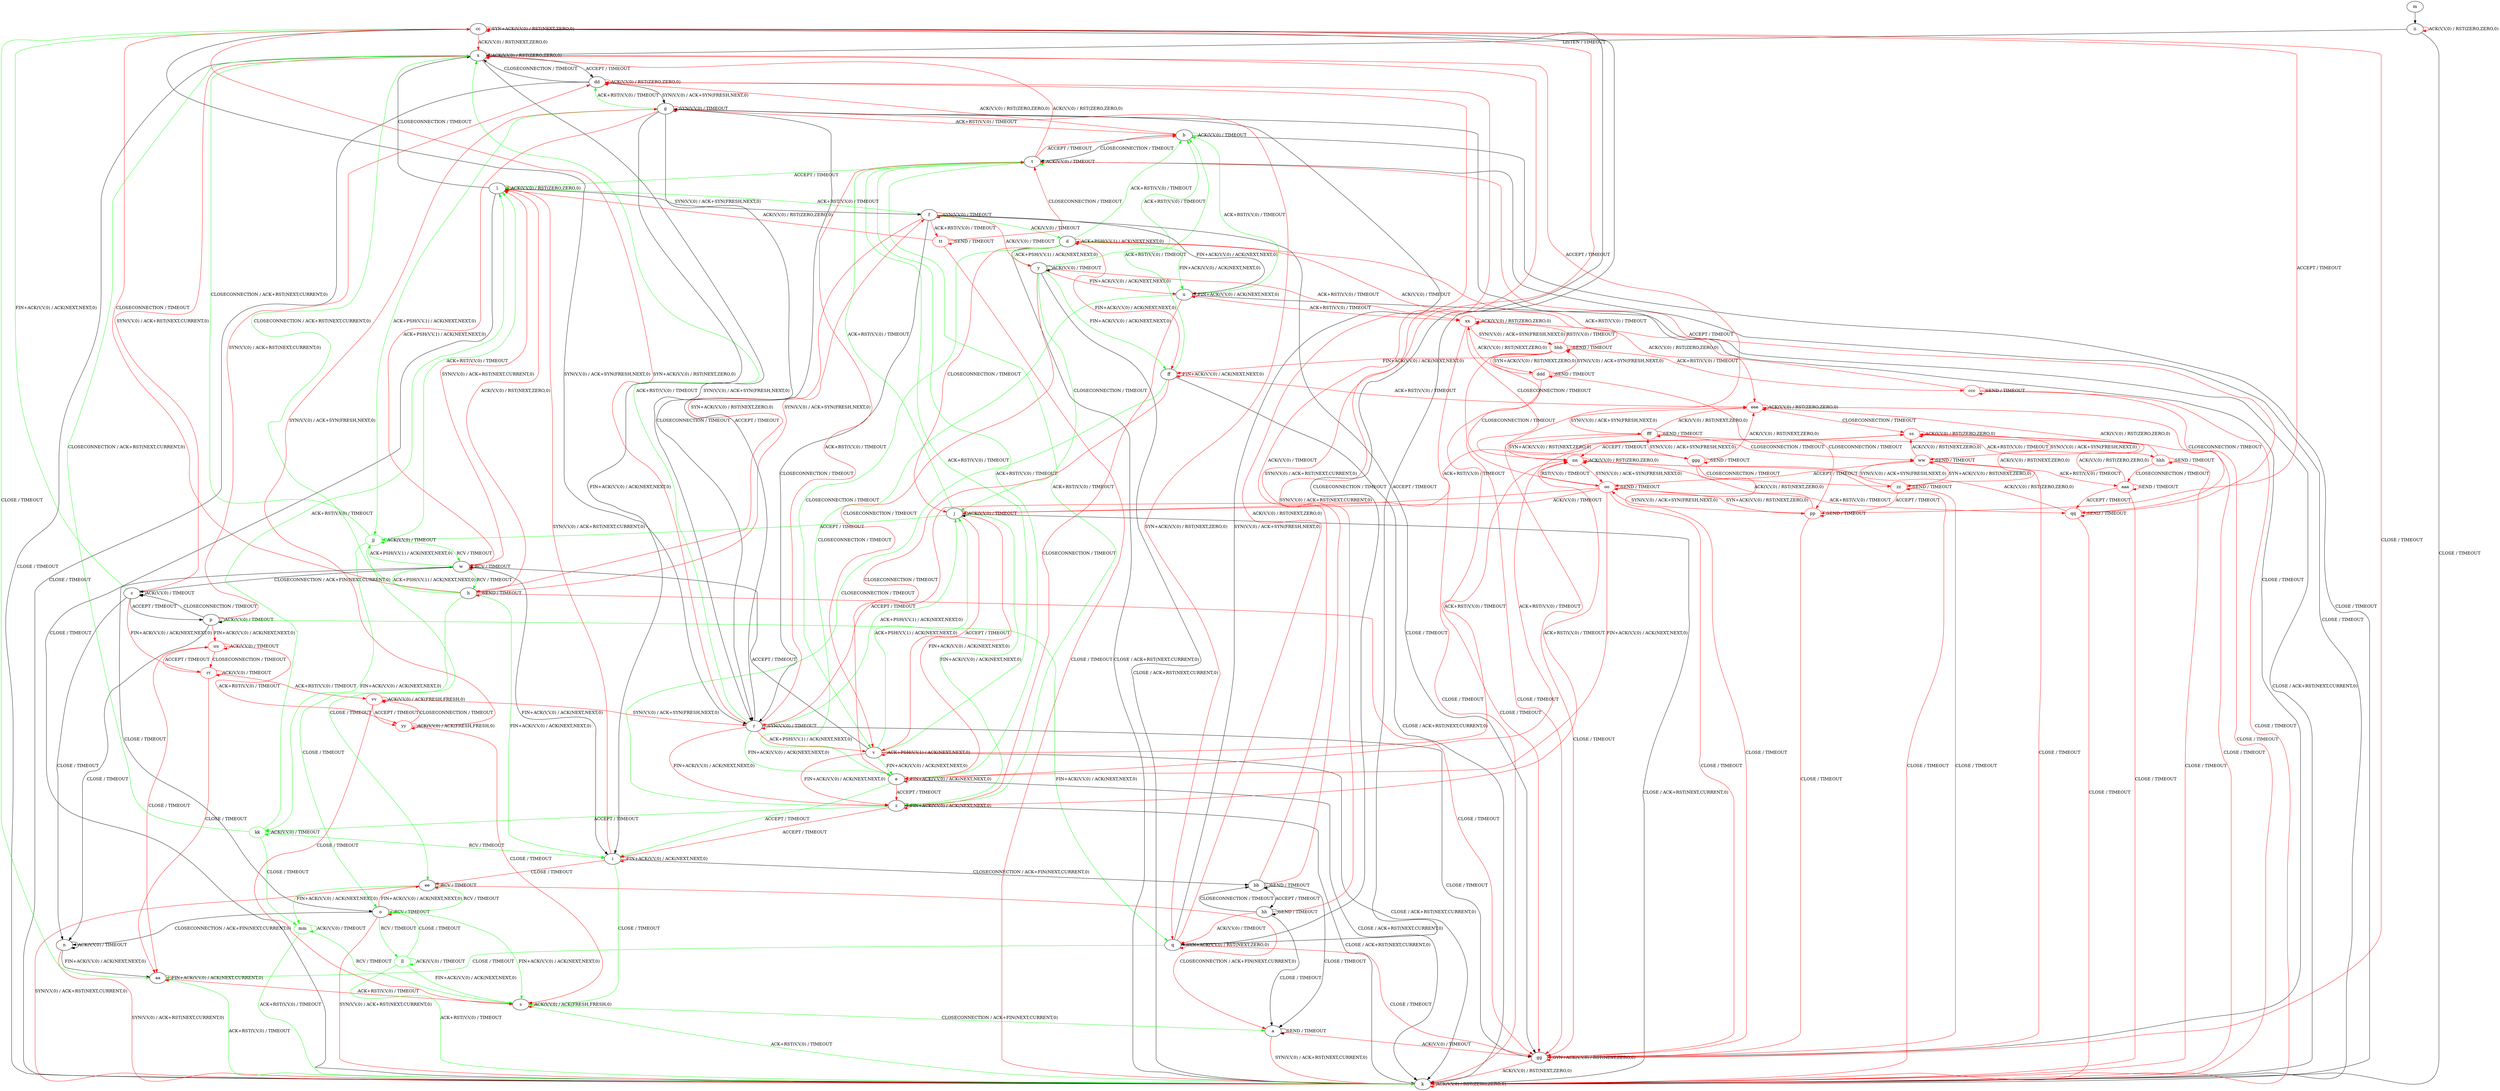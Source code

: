 digraph "" {
	graph ["Incoming time"=7.3502891063690186,
		"Outgoing time"=10.018755912780762,
		Output="{'States': 60, 'Transitions': 945, 'Filename': '../results/tcp/TCP_FreeBSD_Server-TCP_Windows8_Server-cvc4-1.dot'}",
		Reference="{'States': 56, 'Transitions': 716, 'Filename': '../subjects/tcp/TCP_FreeBSD_Server.dot'}",
		Solver=cvc4,
		Updated="{'States': 39, 'Transitions': 495, 'Filename': '../subjects/tcp/TCP_Windows8_Server.dot'}",
		"f-measure"=0.4393063583815029,
		precision=0.5373737373737374,
		recall=0.3715083798882682
	];
	a -> a [key=0,
	label="SEND / TIMEOUT"];
a -> k [key=0,
color=red,
label="SYN(V,V,0) / ACK+RST(NEXT,CURRENT,0)"];
a -> gg [key=0,
color=red,
label="ACK(V,V,0) / TIMEOUT"];
b -> b [key=0,
color=green,
label="ACK(V,V,0) / TIMEOUT"];
b -> k [key=0,
label="CLOSE / TIMEOUT"];
b -> t [key=0,
label="CLOSECONNECTION / TIMEOUT"];
b -> dd [key=0,
color=red,
label="ACK(V,V,0) / RST(ZERO,ZERO,0)"];
c -> c [key=0,
label="ACK(V,V,0) / TIMEOUT"];
c -> n [key=0,
label="CLOSE / TIMEOUT"];
c -> p [key=0,
label="ACCEPT / TIMEOUT"];
c -> x [key=0,
color=red,
label="SYN(V,V,0) / ACK+RST(NEXT,CURRENT,0)"];
c -> cc [key=0,
color=green,
label="FIN+ACK(V,V,0) / ACK(NEXT,NEXT,0)"];
rr [color=red];
c -> rr [key=0,
color=red,
label="FIN+ACK(V,V,0) / ACK(NEXT,NEXT,0)"];
d -> b [key=0,
color=green,
label="ACK+RST(V,V,0) / TIMEOUT"];
d -> d [key=0,
color=red,
label="ACK+PSH(V,V,1) / ACK(NEXT,NEXT,0)"];
d -> j [key=0,
color=red,
label="CLOSECONNECTION / TIMEOUT"];
d -> k [key=0,
label="CLOSE / ACK+RST(NEXT,CURRENT,0)"];
d -> u [key=0,
color=green,
label="FIN+ACK(V,V,0) / ACK(NEXT,NEXT,0)"];
d -> v [key=0,
color=green,
label="CLOSECONNECTION / TIMEOUT"];
d -> y [key=0,
color=green,
label="ACK+PSH(V,V,1) / ACK(NEXT,NEXT,0)"];
d -> ff [key=0,
color=red,
label="FIN+ACK(V,V,0) / ACK(NEXT,NEXT,0)"];
eee [color=red];
d -> eee [key=0,
color=red,
label="ACK+RST(V,V,0) / TIMEOUT"];
e -> e [key=0,
color=red,
label="FIN+ACK(V,V,0) / ACK(NEXT,NEXT,0)"];
e -> i [key=0,
color=green,
label="ACCEPT / TIMEOUT"];
e -> k [key=0,
label="CLOSE / ACK+RST(NEXT,CURRENT,0)"];
e -> t [key=0,
color=green,
label="ACK+RST(V,V,0) / TIMEOUT"];
e -> z [key=0,
color=red,
label="ACCEPT / TIMEOUT"];
ss [color=red];
e -> ss [key=0,
color=red,
label="ACK+RST(V,V,0) / TIMEOUT"];
f -> d [key=0,
color=green,
label="ACK(V,V,0) / TIMEOUT"];
f -> f [key=0,
color=red,
label="SYN(V,V,0) / TIMEOUT"];
f -> h [key=0,
color=red,
label="SYN+ACK(V,V,0) / RST(NEXT,ZERO,0)"];
f -> l [key=0,
color=green,
label="ACK+RST(V,V,0) / TIMEOUT"];
f -> r [key=0,
label="CLOSECONNECTION / TIMEOUT"];
f -> u [key=0,
label="FIN+ACK(V,V,0) / ACK(NEXT,NEXT,0)"];
f -> y [key=0,
color=red,
label="ACK(V,V,0) / TIMEOUT"];
f -> gg [key=0,
label="CLOSE / TIMEOUT"];
tt [color=red];
f -> tt [key=0,
color=red,
label="ACK+RST(V,V,0) / TIMEOUT"];
g -> b [key=0,
color=red,
label="ACK+RST(V,V,0) / TIMEOUT"];
g -> g [key=0,
color=red,
label="SYN(V,V,0) / TIMEOUT"];
g -> i [key=0,
label="FIN+ACK(V,V,0) / ACK(NEXT,NEXT,0)"];
g -> q [key=0,
color=red,
label="SYN+ACK(V,V,0) / RST(NEXT,ZERO,0)"];
g -> r [key=0,
label="CLOSECONNECTION / TIMEOUT"];
g -> w [key=0,
color=red,
label="ACK+PSH(V,V,1) / ACK(NEXT,NEXT,0)"];
g -> dd [key=0,
color=green,
label="ACK+RST(V,V,0) / TIMEOUT"];
g -> gg [key=0,
label="CLOSE / TIMEOUT"];
jj [color=green];
g -> jj [key=0,
color=green,
label="ACK+PSH(V,V,1) / ACK(NEXT,NEXT,0)"];
h -> f [key=0,
color=red,
label="SYN(V,V,0) / ACK+SYN(FRESH,NEXT,0)"];
h -> h [key=0,
color=red,
label="SEND / TIMEOUT"];
h -> i [key=0,
color=green,
label="FIN+ACK(V,V,0) / ACK(NEXT,NEXT,0)"];
h -> l [key=0,
color=red,
label="ACK(V,V,0) / RST(NEXT,ZERO,0)"];
h -> o [key=0,
color=green,
label="CLOSE / TIMEOUT"];
h -> w [key=0,
color=green,
label="ACK+PSH(V,V,1) / ACK(NEXT,NEXT,0)"];
h -> x [key=0,
color=green,
label="CLOSECONNECTION / ACK+RST(NEXT,CURRENT,0)"];
h -> cc [key=0,
color=red,
label="CLOSECONNECTION / TIMEOUT"];
h -> gg [key=0,
color=red,
label="CLOSE / TIMEOUT"];
i -> i [key=0,
color=red,
label="FIN+ACK(V,V,0) / ACK(NEXT,NEXT,0)"];
i -> l [key=0,
color=red,
label="SYN(V,V,0) / ACK+RST(NEXT,CURRENT,0)"];
i -> s [key=0,
color=green,
label="CLOSE / TIMEOUT"];
i -> bb [key=0,
label="CLOSECONNECTION / ACK+FIN(NEXT,CURRENT,0)"];
i -> ee [key=0,
color=red,
label="CLOSE / TIMEOUT"];
j -> e [key=0,
color=red,
label="FIN+ACK(V,V,0) / ACK(NEXT,NEXT,0)"];
j -> j [key=0,
label="ACK(V,V,0) / TIMEOUT"];
j -> k [key=0,
label="CLOSE / ACK+RST(NEXT,CURRENT,0)"];
j -> t [key=0,
color=green,
label="ACK+RST(V,V,0) / TIMEOUT"];
j -> v [key=0,
color=red,
label="ACCEPT / TIMEOUT"];
j -> z [key=0,
color=green,
label="FIN+ACK(V,V,0) / ACK(NEXT,NEXT,0)"];
j -> jj [key=0,
color=green,
label="ACCEPT / TIMEOUT"];
j -> ss [key=0,
color=red,
label="ACK+RST(V,V,0) / TIMEOUT"];
k -> k [key=0,
color=red,
label="ACK(V,V,0) / RST(ZERO,ZERO,0)"];
l -> f [key=0,
label="SYN(V,V,0) / ACK+SYN(FRESH,NEXT,0)"];
l -> k [key=0,
label="CLOSE / TIMEOUT"];
l -> l [key=0,
color=red,
label="ACK(V,V,0) / RST(ZERO,ZERO,0)"];
l -> x [key=0,
label="CLOSECONNECTION / TIMEOUT"];
m -> ii [key=0];
n -> k [key=0,
color=red,
label="SYN(V,V,0) / ACK+RST(NEXT,CURRENT,0)"];
n -> n [key=0,
label="ACK(V,V,0) / TIMEOUT"];
n -> aa [key=0,
label="FIN+ACK(V,V,0) / ACK(NEXT,NEXT,0)"];
o -> k [key=0,
color=red,
label="SYN(V,V,0) / ACK+RST(NEXT,CURRENT,0)"];
o -> n [key=0,
label="CLOSECONNECTION / ACK+FIN(NEXT,CURRENT,0)"];
o -> o [key=0,
color=red,
label="RCV / TIMEOUT"];
o -> s [key=0,
color=green,
label="FIN+ACK(V,V,0) / ACK(NEXT,NEXT,0)"];
o -> ee [key=0,
color=red,
label="FIN+ACK(V,V,0) / ACK(NEXT,NEXT,0)"];
ll [color=green];
o -> ll [key=0,
color=green,
label="RCV / TIMEOUT"];
p -> c [key=0,
label="CLOSECONNECTION / TIMEOUT"];
p -> n [key=0,
label="CLOSE / TIMEOUT"];
p -> p [key=0,
label="ACK(V,V,0) / TIMEOUT"];
p -> q [key=0,
color=green,
label="FIN+ACK(V,V,0) / ACK(NEXT,NEXT,0)"];
p -> dd [key=0,
color=red,
label="SYN(V,V,0) / ACK+RST(NEXT,CURRENT,0)"];
uu [color=red];
p -> uu [key=0,
color=red,
label="FIN+ACK(V,V,0) / ACK(NEXT,NEXT,0)"];
q -> g [key=0,
label="SYN(V,V,0) / ACK+SYN(FRESH,NEXT,0)"];
q -> q [key=0,
color=red,
label="SYN+ACK(V,V,0) / RST(NEXT,ZERO,0)"];
q -> aa [key=0,
color=green,
label="CLOSE / TIMEOUT"];
q -> cc [key=0,
label="CLOSECONNECTION / TIMEOUT"];
q -> dd [key=0,
color=red,
label="ACK(V,V,0) / RST(NEXT,ZERO,0)"];
q -> gg [key=0,
color=red,
label="CLOSE / TIMEOUT"];
r -> e [key=0,
color=green,
label="FIN+ACK(V,V,0) / ACK(NEXT,NEXT,0)"];
r -> g [key=0,
label="ACCEPT / TIMEOUT"];
r -> j [key=0,
color=green,
label="ACK+PSH(V,V,1) / ACK(NEXT,NEXT,0)"];
r -> r [key=0,
color=red,
label="SYN(V,V,0) / TIMEOUT"];
r -> t [key=0,
color=red,
label="ACK+RST(V,V,0) / TIMEOUT"];
r -> v [key=0,
color=red,
label="ACK+PSH(V,V,1) / ACK(NEXT,NEXT,0)"];
r -> x [key=0,
color=green,
label="ACK+RST(V,V,0) / TIMEOUT"];
r -> z [key=0,
color=red,
label="FIN+ACK(V,V,0) / ACK(NEXT,NEXT,0)"];
r -> cc [key=0,
color=red,
label="SYN+ACK(V,V,0) / RST(NEXT,ZERO,0)"];
r -> gg [key=0,
label="CLOSE / TIMEOUT"];
s -> a [key=0,
color=green,
label="CLOSECONNECTION / ACK+FIN(NEXT,CURRENT,0)"];
s -> k [key=0,
color=green,
label="ACK+RST(V,V,0) / TIMEOUT"];
s -> s [key=0,
color=red,
label="ACK(V,V,0) / ACK(FRESH,FRESH,0)"];
t -> b [key=0,
color=red,
label="ACCEPT / TIMEOUT"];
t -> k [key=0,
label="CLOSE / TIMEOUT"];
t -> l [key=0,
color=green,
label="ACCEPT / TIMEOUT"];
t -> t [key=0,
color=green,
label="ACK(V,V,0) / TIMEOUT"];
t -> x [key=0,
color=red,
label="ACK(V,V,0) / RST(ZERO,ZERO,0)"];
u -> b [key=0,
color=green,
label="ACK+RST(V,V,0) / TIMEOUT"];
u -> e [key=0,
color=green,
label="CLOSECONNECTION / TIMEOUT"];
u -> k [key=0,
label="CLOSE / ACK+RST(NEXT,CURRENT,0)"];
u -> u [key=0,
color=red,
label="FIN+ACK(V,V,0) / ACK(NEXT,NEXT,0)"];
u -> z [key=0,
color=red,
label="CLOSECONNECTION / TIMEOUT"];
xx [color=red];
u -> xx [key=0,
color=red,
label="ACK+RST(V,V,0) / TIMEOUT"];
v -> e [key=0,
color=green,
label="FIN+ACK(V,V,0) / ACK(NEXT,NEXT,0)"];
v -> j [key=0,
color=green,
label="ACK+PSH(V,V,1) / ACK(NEXT,NEXT,0)"];
v -> k [key=0,
label="CLOSE / ACK+RST(NEXT,CURRENT,0)"];
v -> t [key=0,
color=green,
label="ACK+RST(V,V,0) / TIMEOUT"];
v -> v [key=0,
color=red,
label="ACK+PSH(V,V,1) / ACK(NEXT,NEXT,0)"];
v -> w [key=0,
label="ACCEPT / TIMEOUT"];
v -> z [key=0,
color=red,
label="FIN+ACK(V,V,0) / ACK(NEXT,NEXT,0)"];
nn [color=red];
v -> nn [key=0,
color=red,
label="ACK+RST(V,V,0) / TIMEOUT"];
w -> c [key=0,
label="CLOSECONNECTION / ACK+FIN(NEXT,CURRENT,0)"];
w -> h [key=0,
color=green,
label="RCV / TIMEOUT"];
w -> i [key=0,
label="FIN+ACK(V,V,0) / ACK(NEXT,NEXT,0)"];
w -> l [key=0,
color=red,
label="SYN(V,V,0) / ACK+RST(NEXT,CURRENT,0)"];
w -> o [key=0,
label="CLOSE / TIMEOUT"];
w -> w [key=0,
color=red,
label="RCV / TIMEOUT"];
w -> jj [key=0,
color=green,
label="ACK+PSH(V,V,1) / ACK(NEXT,NEXT,0)"];
x -> k [key=0,
label="CLOSE / TIMEOUT"];
x -> r [key=0,
label="SYN(V,V,0) / ACK+SYN(FRESH,NEXT,0)"];
x -> x [key=0,
color=red,
label="ACK(V,V,0) / RST(ZERO,ZERO,0)"];
x -> dd [key=0,
label="ACCEPT / TIMEOUT"];
y -> b [key=0,
color=green,
label="ACK+RST(V,V,0) / TIMEOUT"];
y -> j [key=0,
color=green,
label="CLOSECONNECTION / TIMEOUT"];
y -> k [key=0,
label="CLOSE / ACK+RST(NEXT,CURRENT,0)"];
y -> u [key=0,
color=red,
label="FIN+ACK(V,V,0) / ACK(NEXT,NEXT,0)"];
y -> v [key=0,
color=red,
label="CLOSECONNECTION / TIMEOUT"];
y -> y [key=0,
label="ACK(V,V,0) / TIMEOUT"];
y -> ff [key=0,
color=green,
label="FIN+ACK(V,V,0) / ACK(NEXT,NEXT,0)"];
y -> xx [key=0,
color=red,
label="ACK+RST(V,V,0) / TIMEOUT"];
z -> i [key=0,
color=red,
label="ACCEPT / TIMEOUT"];
z -> k [key=0,
label="CLOSE / ACK+RST(NEXT,CURRENT,0)"];
z -> t [key=0,
color=green,
label="ACK+RST(V,V,0) / TIMEOUT"];
z -> z [key=0,
color=red,
label="FIN+ACK(V,V,0) / ACK(NEXT,NEXT,0)"];
kk [color=green];
z -> kk [key=0,
color=green,
label="ACCEPT / TIMEOUT"];
z -> nn [key=0,
color=red,
label="ACK+RST(V,V,0) / TIMEOUT"];
aa -> k [key=0,
color=green,
label="ACK+RST(V,V,0) / TIMEOUT"];
aa -> s [key=0,
color=red,
label="ACK+RST(V,V,0) / TIMEOUT"];
aa -> aa [key=0,
color=red,
label="FIN+ACK(V,V,0) / ACK(NEXT,CURRENT,0)"];
bb -> a [key=0,
label="CLOSE / TIMEOUT"];
bb -> x [key=0,
color=red,
label="SYN(V,V,0) / ACK+RST(NEXT,CURRENT,0)"];
bb -> bb [key=0,
label="SEND / TIMEOUT"];
bb -> cc [key=0,
color=red,
label="ACK(V,V,0) / TIMEOUT"];
bb -> hh [key=0,
label="ACCEPT / TIMEOUT"];
cc -> q [key=0,
label="ACCEPT / TIMEOUT"];
cc -> r [key=0,
label="SYN(V,V,0) / ACK+SYN(FRESH,NEXT,0)"];
cc -> x [key=0,
color=red,
label="ACK(V,V,0) / RST(NEXT,ZERO,0)"];
cc -> aa [key=0,
color=green,
label="CLOSE / TIMEOUT"];
cc -> cc [key=0,
color=red,
label="SYN+ACK(V,V,0) / RST(NEXT,ZERO,0)"];
cc -> gg [key=0,
color=red,
label="CLOSE / TIMEOUT"];
dd -> g [key=0,
label="SYN(V,V,0) / ACK+SYN(FRESH,NEXT,0)"];
dd -> k [key=0,
label="CLOSE / TIMEOUT"];
dd -> x [key=0,
label="CLOSECONNECTION / TIMEOUT"];
dd -> dd [key=0,
color=red,
label="ACK(V,V,0) / RST(ZERO,ZERO,0)"];
ee -> a [key=0,
color=red,
label="CLOSECONNECTION / ACK+FIN(NEXT,CURRENT,0)"];
ee -> k [key=0,
color=red,
label="SYN(V,V,0) / ACK+RST(NEXT,CURRENT,0)"];
ee -> o [key=0,
color=green,
label="RCV / TIMEOUT"];
ee -> ee [key=0,
color=red,
label="RCV / TIMEOUT"];
mm [color=green];
ee -> mm [key=0,
color=green,
label="FIN+ACK(V,V,0) / ACK(NEXT,NEXT,0)"];
ff -> b [key=0,
color=green,
label="ACK+RST(V,V,0) / TIMEOUT"];
ff -> e [key=0,
color=red,
label="CLOSECONNECTION / TIMEOUT"];
ff -> k [key=0,
label="CLOSE / ACK+RST(NEXT,CURRENT,0)"];
ff -> z [key=0,
color=green,
label="CLOSECONNECTION / TIMEOUT"];
ff -> ff [key=0,
color=red,
label="FIN+ACK(V,V,0) / ACK(NEXT,NEXT,0)"];
ff -> eee [key=0,
color=red,
label="ACK+RST(V,V,0) / TIMEOUT"];
gg -> k [key=0,
color=red,
label="ACK(V,V,0) / RST(NEXT,ZERO,0)"];
gg -> gg [key=0,
color=red,
label="SYN+ACK(V,V,0) / RST(NEXT,ZERO,0)"];
hh -> a [key=0,
label="CLOSE / TIMEOUT"];
hh -> q [key=0,
color=red,
label="ACK(V,V,0) / TIMEOUT"];
hh -> bb [key=0,
label="CLOSECONNECTION / TIMEOUT"];
hh -> dd [key=0,
color=red,
label="SYN(V,V,0) / ACK+RST(NEXT,CURRENT,0)"];
hh -> hh [key=0,
label="SEND / TIMEOUT"];
ii -> k [key=0,
label="CLOSE / TIMEOUT"];
ii -> x [key=0,
label="LISTEN / TIMEOUT"];
ii -> ii [key=0,
color=red,
label="ACK(V,V,0) / RST(ZERO,ZERO,0)"];
jj -> l [key=0,
color=green,
label="ACK+RST(V,V,0) / TIMEOUT"];
jj -> w [key=0,
color=green,
label="RCV / TIMEOUT"];
jj -> x [key=0,
color=green,
label="CLOSECONNECTION / ACK+RST(NEXT,CURRENT,0)"];
jj -> ee [key=0,
color=green,
label="CLOSE / TIMEOUT"];
jj -> jj [key=0,
color=green,
label="ACK(V,V,0) / TIMEOUT"];
jj -> kk [key=0,
color=green,
label="FIN+ACK(V,V,0) / ACK(NEXT,NEXT,0)"];
kk -> i [key=0,
color=green,
label="RCV / TIMEOUT"];
kk -> l [key=0,
color=green,
label="ACK+RST(V,V,0) / TIMEOUT"];
kk -> x [key=0,
color=green,
label="CLOSECONNECTION / ACK+RST(NEXT,CURRENT,0)"];
kk -> kk [key=0,
color=green,
label="ACK(V,V,0) / TIMEOUT"];
kk -> mm [key=0,
color=green,
label="CLOSE / TIMEOUT"];
ll -> k [key=0,
color=green,
label="ACK+RST(V,V,0) / TIMEOUT"];
ll -> o [key=0,
color=green,
label="CLOSE / TIMEOUT"];
ll -> s [key=0,
color=green,
label="FIN+ACK(V,V,0) / ACK(NEXT,NEXT,0)"];
ll -> ll [key=0,
color=green,
label="ACK(V,V,0) / TIMEOUT"];
mm -> k [key=0,
color=green,
label="ACK+RST(V,V,0) / TIMEOUT"];
mm -> s [key=0,
color=green,
label="RCV / TIMEOUT"];
mm -> mm [key=0,
color=green,
label="ACK(V,V,0) / TIMEOUT"];
nn -> k [key=0,
color=red,
label="CLOSE / TIMEOUT"];
nn -> x [key=0,
color=red,
label="ACCEPT / TIMEOUT"];
nn -> nn [key=0,
color=red,
label="ACK(V,V,0) / RST(ZERO,ZERO,0)"];
oo [color=red];
nn -> oo [key=0,
color=red,
label="SYN(V,V,0) / ACK+SYN(FRESH,NEXT,0)"];
oo -> e [key=0,
color=red,
label="FIN+ACK(V,V,0) / ACK(NEXT,NEXT,0)"];
oo -> j [key=0,
color=red,
label="ACK(V,V,0) / TIMEOUT"];
oo -> r [key=0,
color=red,
label="ACCEPT / TIMEOUT"];
oo -> gg [key=0,
color=red,
label="CLOSE / TIMEOUT"];
oo -> nn [key=0,
color=red,
label="RST(V,V,0) / TIMEOUT"];
oo -> oo [key=0,
color=red,
label="SEND / TIMEOUT"];
pp [color=red];
oo -> pp [key=0,
color=red,
label="SYN+ACK(V,V,0) / RST(NEXT,ZERO,0)"];
qq [color=red];
oo -> qq [key=0,
color=red,
label="ACK+RST(V,V,0) / TIMEOUT"];
pp -> cc [key=0,
color=red,
label="ACCEPT / TIMEOUT"];
pp -> gg [key=0,
color=red,
label="CLOSE / TIMEOUT"];
pp -> nn [key=0,
color=red,
label="ACK(V,V,0) / RST(NEXT,ZERO,0)"];
pp -> oo [key=0,
color=red,
label="SYN(V,V,0) / ACK+SYN(FRESH,NEXT,0)"];
pp -> pp [key=0,
color=red,
label="SEND / TIMEOUT"];
qq -> k [key=0,
color=red,
label="CLOSE / TIMEOUT"];
qq -> t [key=0,
color=red,
label="ACCEPT / TIMEOUT"];
qq -> nn [key=0,
color=red,
label="ACK(V,V,0) / RST(ZERO,ZERO,0)"];
qq -> qq [key=0,
color=red,
label="SEND / TIMEOUT"];
rr -> aa [key=0,
color=red,
label="CLOSE / TIMEOUT"];
rr -> rr [key=0,
color=red,
label="ACK(V,V,0) / TIMEOUT"];
rr -> uu [key=0,
color=red,
label="ACCEPT / TIMEOUT"];
vv [color=red];
rr -> vv [key=0,
color=red,
label="ACK+RST(V,V,0) / TIMEOUT"];
ss -> k [key=0,
color=red,
label="CLOSE / TIMEOUT"];
ss -> nn [key=0,
color=red,
label="ACCEPT / TIMEOUT"];
ss -> ss [key=0,
color=red,
label="ACK(V,V,0) / RST(ZERO,ZERO,0)"];
ww [color=red];
ss -> ww [key=0,
color=red,
label="SYN(V,V,0) / ACK+SYN(FRESH,NEXT,0)"];
tt -> k [key=0,
color=red,
label="CLOSE / TIMEOUT"];
tt -> l [key=0,
color=red,
label="ACK(V,V,0) / RST(ZERO,ZERO,0)"];
tt -> t [key=0,
color=red,
label="CLOSECONNECTION / TIMEOUT"];
tt -> tt [key=0,
color=red,
label="SEND / TIMEOUT"];
uu -> aa [key=0,
color=red,
label="CLOSE / TIMEOUT"];
uu -> rr [key=0,
color=red,
label="CLOSECONNECTION / TIMEOUT"];
uu -> uu [key=0,
color=red,
label="ACK(V,V,0) / TIMEOUT"];
yy [color=red];
uu -> yy [key=0,
color=red,
label="ACK+RST(V,V,0) / TIMEOUT"];
vv -> r [key=0,
color=red,
label="SYN(V,V,0) / ACK+SYN(FRESH,NEXT,0)"];
vv -> s [key=0,
color=red,
label="CLOSE / TIMEOUT"];
vv -> vv [key=0,
color=red,
label="ACK(V,V,0) / ACK(FRESH,FRESH,0)"];
vv -> yy [key=0,
color=red,
label="ACCEPT / TIMEOUT"];
ww -> gg [key=0,
color=red,
label="CLOSE / TIMEOUT"];
ww -> oo [key=0,
color=red,
label="ACCEPT / TIMEOUT"];
ww -> ss [key=0,
color=red,
label="ACK(V,V,0) / RST(NEXT,ZERO,0)"];
ww -> ww [key=0,
color=red,
label="SEND / TIMEOUT"];
zz [color=red];
ww -> zz [key=0,
color=red,
label="SYN+ACK(V,V,0) / RST(NEXT,ZERO,0)"];
aaa [color=red];
ww -> aaa [key=0,
color=red,
label="ACK+RST(V,V,0) / TIMEOUT"];
xx -> k [key=0,
color=red,
label="CLOSE / TIMEOUT"];
xx -> nn [key=0,
color=red,
label="CLOSECONNECTION / TIMEOUT"];
xx -> xx [key=0,
color=red,
label="ACK(V,V,0) / RST(ZERO,ZERO,0)"];
bbb [color=red];
xx -> bbb [key=0,
color=red,
label="SYN(V,V,0) / ACK+SYN(FRESH,NEXT,0)"];
yy -> g [key=0,
color=red,
label="SYN(V,V,0) / ACK+SYN(FRESH,NEXT,0)"];
yy -> s [key=0,
color=red,
label="CLOSE / TIMEOUT"];
yy -> vv [key=0,
color=red,
label="CLOSECONNECTION / TIMEOUT"];
yy -> yy [key=0,
color=red,
label="ACK(V,V,0) / ACK(FRESH,FRESH,0)"];
zz -> gg [key=0,
color=red,
label="CLOSE / TIMEOUT"];
zz -> pp [key=0,
color=red,
label="ACCEPT / TIMEOUT"];
zz -> ss [key=0,
color=red,
label="ACK(V,V,0) / RST(NEXT,ZERO,0)"];
zz -> ww [key=0,
color=red,
label="SYN(V,V,0) / ACK+SYN(FRESH,NEXT,0)"];
zz -> zz [key=0,
color=red,
label="SEND / TIMEOUT"];
aaa -> k [key=0,
color=red,
label="CLOSE / TIMEOUT"];
aaa -> qq [key=0,
color=red,
label="ACCEPT / TIMEOUT"];
aaa -> ss [key=0,
color=red,
label="ACK(V,V,0) / RST(ZERO,ZERO,0)"];
aaa -> aaa [key=0,
color=red,
label="SEND / TIMEOUT"];
bbb -> d [key=0,
color=red,
label="ACK(V,V,0) / TIMEOUT"];
bbb -> ff [key=0,
color=red,
label="FIN+ACK(V,V,0) / ACK(NEXT,NEXT,0)"];
bbb -> gg [key=0,
color=red,
label="CLOSE / TIMEOUT"];
bbb -> oo [key=0,
color=red,
label="CLOSECONNECTION / TIMEOUT"];
bbb -> xx [key=0,
color=red,
label="RST(V,V,0) / TIMEOUT"];
bbb -> bbb [key=0,
color=red,
label="SEND / TIMEOUT"];
ccc [color=red];
bbb -> ccc [key=0,
color=red,
label="ACK+RST(V,V,0) / TIMEOUT"];
ddd [color=red];
bbb -> ddd [key=0,
color=red,
label="SYN+ACK(V,V,0) / RST(NEXT,ZERO,0)"];
ccc -> k [key=0,
color=red,
label="CLOSE / TIMEOUT"];
ccc -> qq [key=0,
color=red,
label="CLOSECONNECTION / TIMEOUT"];
ccc -> xx [key=0,
color=red,
label="ACK(V,V,0) / RST(ZERO,ZERO,0)"];
ccc -> ccc [key=0,
color=red,
label="SEND / TIMEOUT"];
ddd -> gg [key=0,
color=red,
label="CLOSE / TIMEOUT"];
ddd -> pp [key=0,
color=red,
label="CLOSECONNECTION / TIMEOUT"];
ddd -> xx [key=0,
color=red,
label="ACK(V,V,0) / RST(NEXT,ZERO,0)"];
ddd -> bbb [key=0,
color=red,
label="SYN(V,V,0) / ACK+SYN(FRESH,NEXT,0)"];
ddd -> ddd [key=0,
color=red,
label="SEND / TIMEOUT"];
eee -> k [key=0,
color=red,
label="CLOSE / TIMEOUT"];
eee -> ss [key=0,
color=red,
label="CLOSECONNECTION / TIMEOUT"];
eee -> eee [key=0,
color=red,
label="ACK(V,V,0) / RST(ZERO,ZERO,0)"];
fff [color=red];
eee -> fff [key=0,
color=red,
label="SYN(V,V,0) / ACK+SYN(FRESH,NEXT,0)"];
fff -> gg [key=0,
color=red,
label="CLOSE / TIMEOUT"];
fff -> ww [key=0,
color=red,
label="CLOSECONNECTION / TIMEOUT"];
fff -> eee [key=0,
color=red,
label="ACK(V,V,0) / RST(NEXT,ZERO,0)"];
fff -> fff [key=0,
color=red,
label="SEND / TIMEOUT"];
ggg [color=red];
fff -> ggg [key=0,
color=red,
label="SYN+ACK(V,V,0) / RST(NEXT,ZERO,0)"];
hhh [color=red];
fff -> hhh [key=0,
color=red,
label="ACK+RST(V,V,0) / TIMEOUT"];
ggg -> gg [key=0,
color=red,
label="CLOSE / TIMEOUT"];
ggg -> zz [key=0,
color=red,
label="CLOSECONNECTION / TIMEOUT"];
ggg -> eee [key=0,
color=red,
label="ACK(V,V,0) / RST(NEXT,ZERO,0)"];
ggg -> fff [key=0,
color=red,
label="SYN(V,V,0) / ACK+SYN(FRESH,NEXT,0)"];
ggg -> ggg [key=0,
color=red,
label="SEND / TIMEOUT"];
hhh -> k [key=0,
color=red,
label="CLOSE / TIMEOUT"];
hhh -> aaa [key=0,
color=red,
label="CLOSECONNECTION / TIMEOUT"];
hhh -> eee [key=0,
color=red,
label="ACK(V,V,0) / RST(ZERO,ZERO,0)"];
hhh -> hhh [key=0,
color=red,
label="SEND / TIMEOUT"];
}
